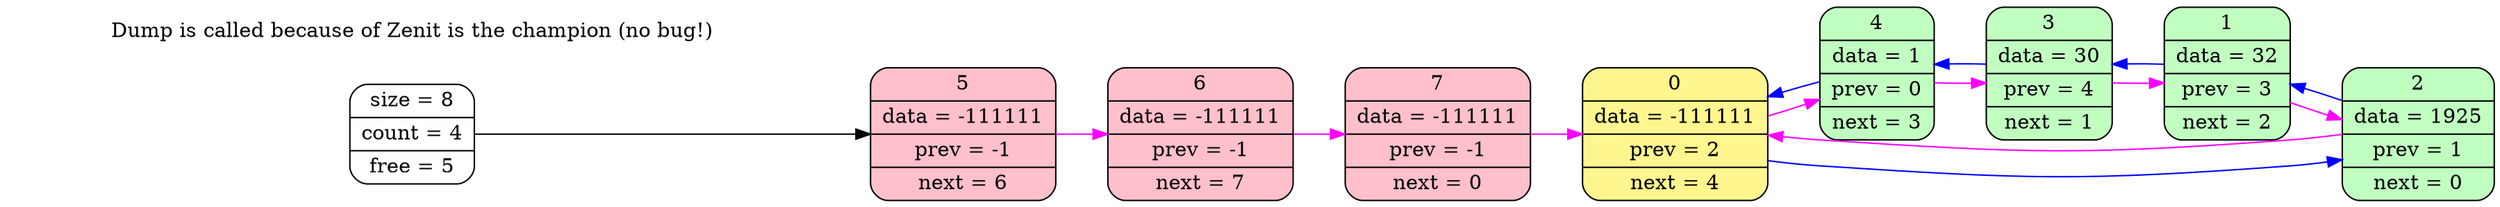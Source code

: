 digraph G
{
   rankdir=LR;
   info [shape = Mrecord,  label = "size =   8 | count =   4 | free =   5" ];
   4 [shape = Mrecord, style = "filled", fillcolor = "darkseagreen1",label = "  4 | data =       1 | prev =   0 | next =   3" ];
   3 [shape = Mrecord, style = "filled", fillcolor = "darkseagreen1",label = "  3 | data =      30 | prev =   4 | next =   1" ];
   1 [shape = Mrecord, style = "filled", fillcolor = "darkseagreen1",label = "  1 | data =      32 | prev =   3 | next =   2" ];
   2 [shape = Mrecord, style = "filled", fillcolor = "darkseagreen1",label = "  2 | data =    1925 | prev =   1 | next =   0" ];
   0 [shape = Mrecord, style = "filled", fillcolor = "khaki1",label = "  0 | data = -111111 | prev =   2 | next =   4" ];
   5 [shape = Mrecord, style = "filled", fillcolor = "pink",label = "  5 | data = -111111 | prev =  -1 | next =   6" ];
   6 [shape = Mrecord, style = "filled", fillcolor = "pink",label = "  6 | data = -111111 | prev =  -1 | next =   7" ];
   7 [shape = Mrecord, style = "filled", fillcolor = "pink",label = "  7 | data = -111111 | prev =  -1 | next =   0" ];
description [color = "white", label = "Dump is called because of Zenit is the champion (no bug!)"];
info -> 5;
   edge[color="fuchsia"];
   0 -> 4;
   1 -> 2;
   2 -> 0;
   3 -> 1;
   4 -> 3;
   5 -> 6;
   6 -> 7;
   7 -> 0;
   edge[color="blue"];
   0 -> 2;
   1 -> 3;
   2 -> 1;
   3 -> 4;
   4 -> 0;
}
